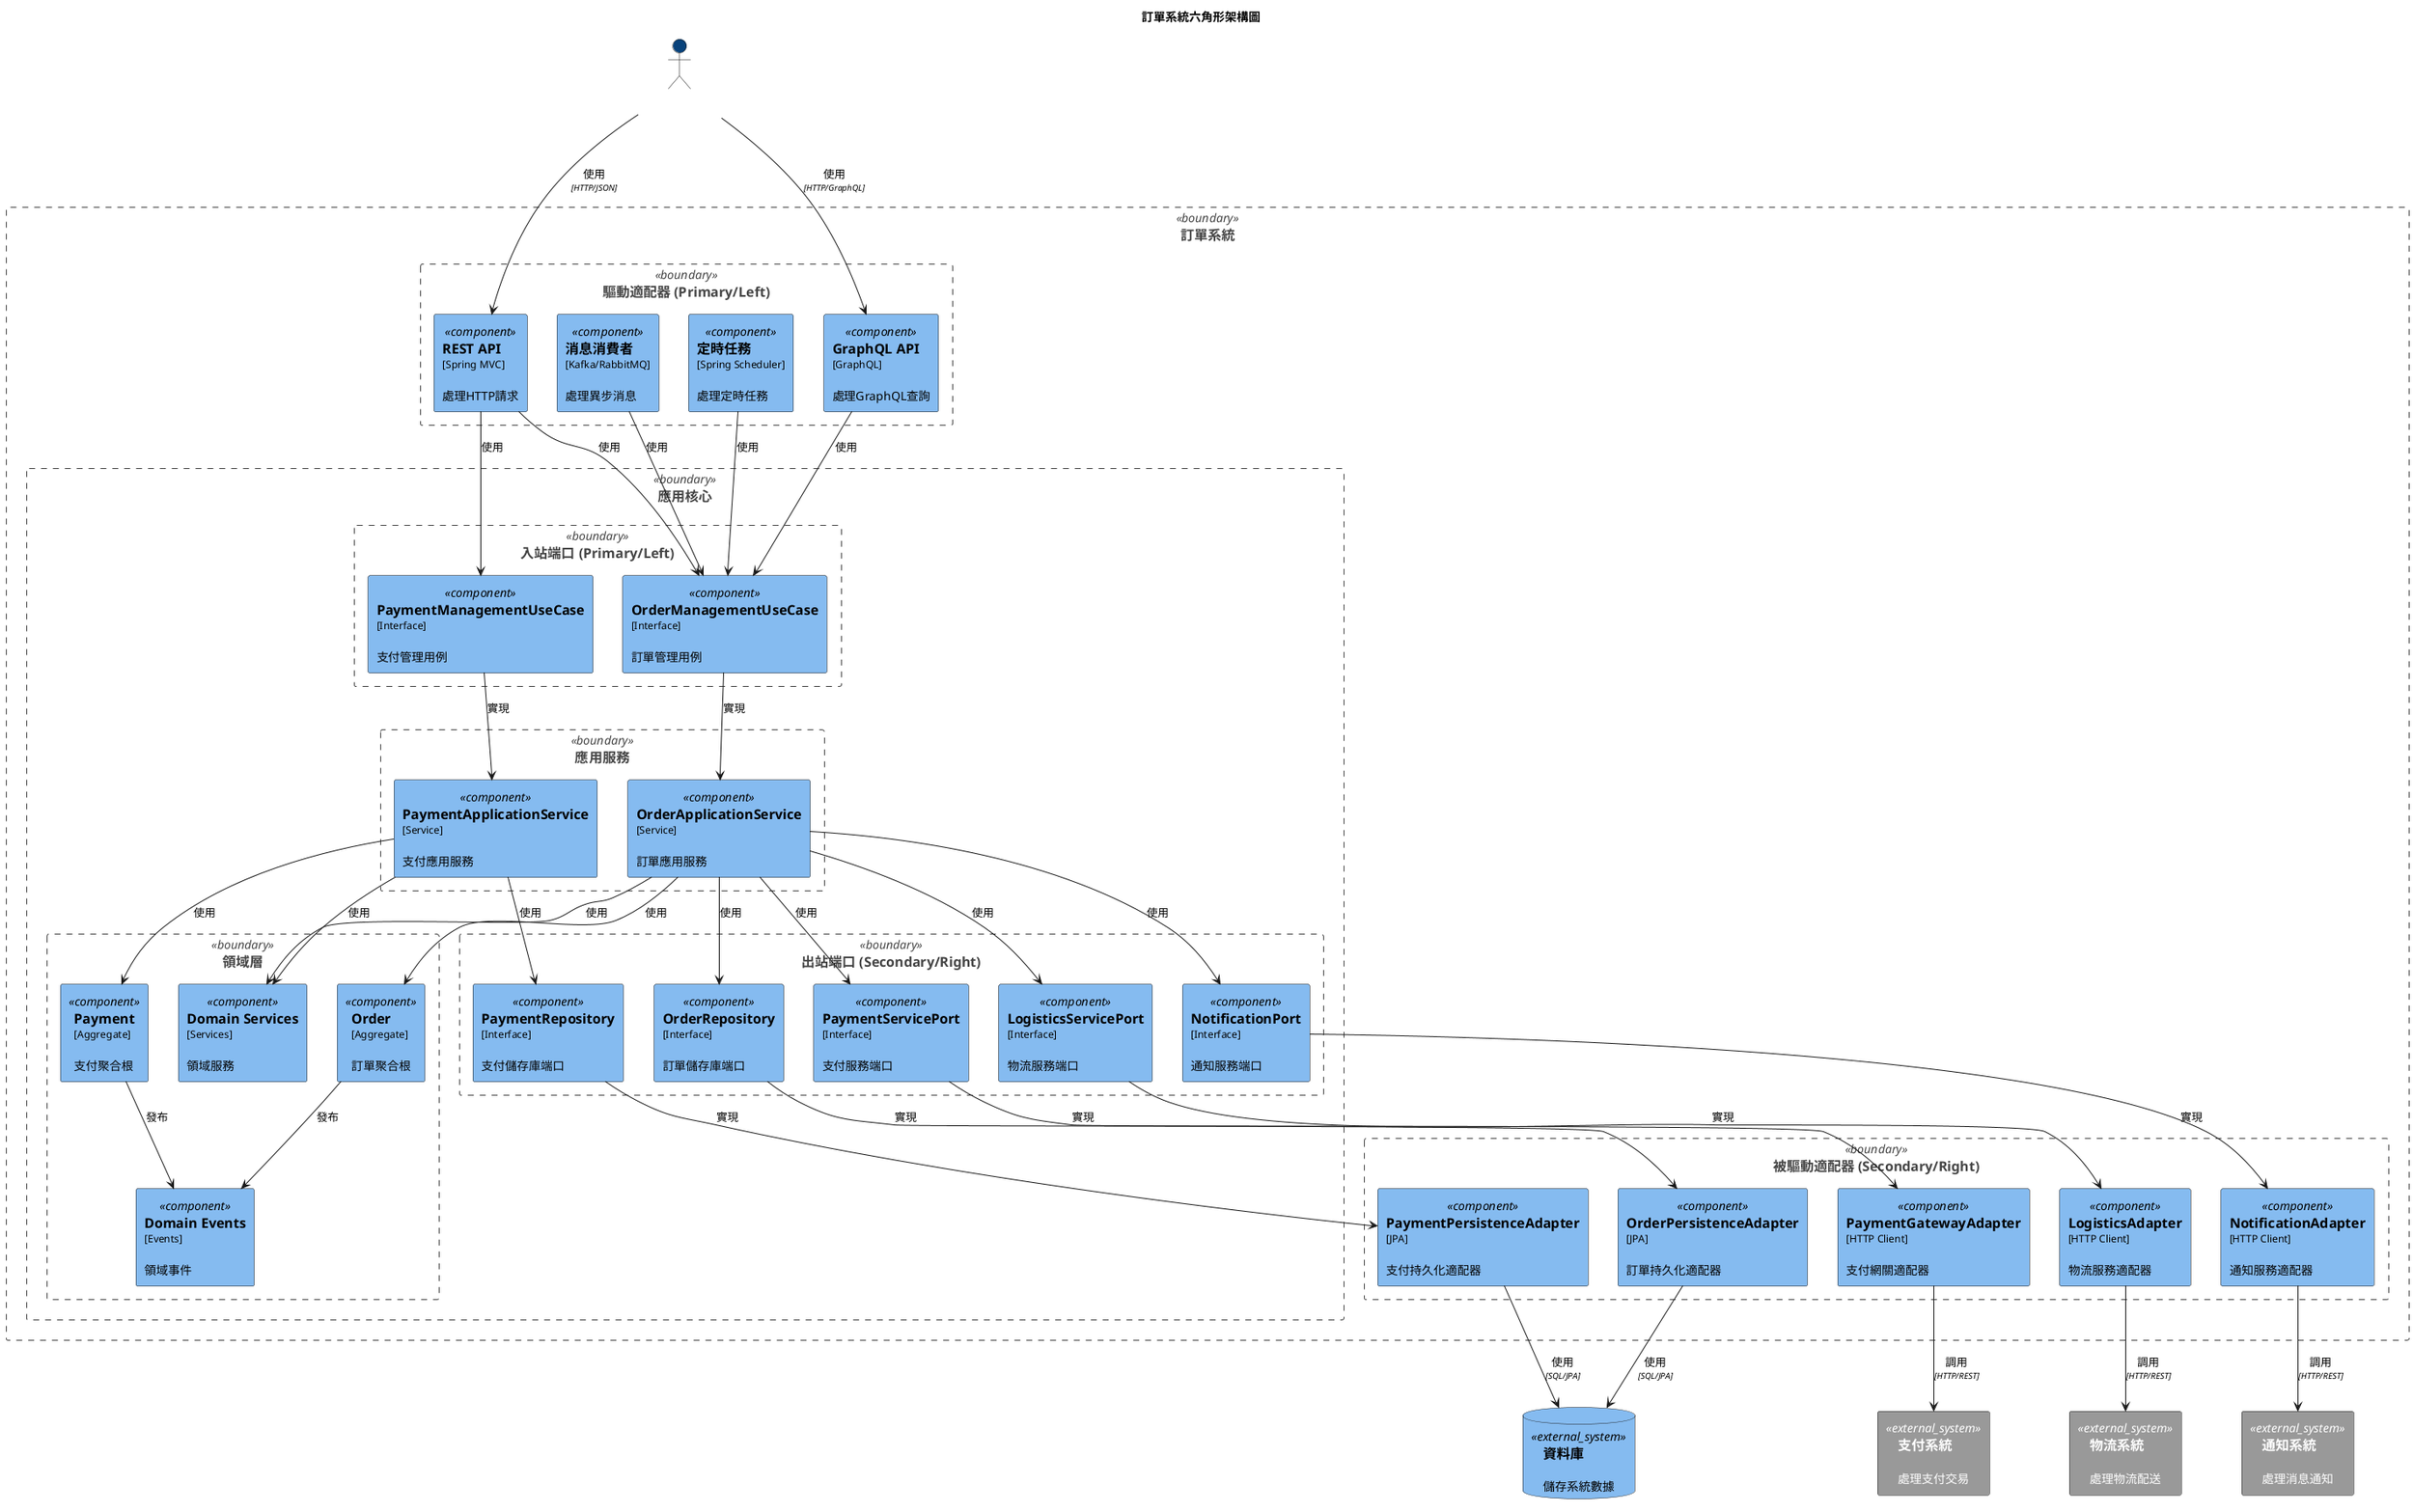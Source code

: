 @startuml 六角形架構圖

' C4 Model Definitions
!define LAYOUT_WITH_LEGEND
!define SHOW_PERSON_PORTRAIT

' C4 Element Styles
!define C4_COMPONENT_FONT_COLOR #000000
!define C4_COMPONENT_BG_COLOR #85BBF0
!define C4_CONTAINER_FONT_COLOR #000000
!define C4_CONTAINER_BG_COLOR #438DD5
!define C4_SYSTEM_FONT_COLOR #FFFFFF
!define C4_SYSTEM_BG_COLOR #1168BD
!define C4_PERSON_FONT_COLOR #FFFFFF
!define C4_PERSON_BG_COLOR #08427B
!define C4_BOUNDARY_COLOR #444444

' C4 Element Macros
!define Person(e_alias, e_label, e_descr) actor "==e_label\n\ne_descr" as e_alias
!define System_Boundary(e_alias, e_label) rectangle "==e_label" <<boundary>> as e_alias
!define Container_Boundary(e_alias, e_label) rectangle "==e_label" <<boundary>> as e_alias
!define Component(e_alias, e_label, e_techn, e_descr) rectangle "==e_label\n<size:12>[e_techn]</size>\n\ne_descr" <<component>> as e_alias
!define System_Ext(e_alias, e_label, e_descr) rectangle "==e_label\n\ne_descr" <<external_system>> as e_alias
!define SystemDb_Ext(e_alias, e_label, e_descr) database "==e_label\n\ne_descr" <<external_system>> as e_alias
!define Rel(e_from, e_to, e_label, e_techn) e_from --> e_to : "e_label\n//<size:10>[e_techn]</size>//"
!define Rel(e_from, e_to, e_label) e_from --> e_to : "e_label"

' Styling
skinparam rectangle {
    FontColor<<component>> C4_COMPONENT_FONT_COLOR
    BackgroundColor<<component>> C4_COMPONENT_BG_COLOR
    FontColor<<boundary>> #444444
    BorderColor<<boundary>> C4_BOUNDARY_COLOR
    BorderStyle<<boundary>> dashed
    FontColor<<external_system>> C4_SYSTEM_FONT_COLOR
    BackgroundColor<<external_system>> #999999
}

skinparam database {
    BackgroundColor C4_COMPONENT_BG_COLOR
}

skinparam actor {
    BackgroundColor C4_PERSON_BG_COLOR
    FontColor C4_PERSON_FONT_COLOR
}

title 訂單系統六角形架構圖

Person(customer, "客戶", "使用系統的用戶")

System_Boundary(system, "訂單系統") {
    ' 外部適配器 (驅動適配器)
    Container_Boundary(driving_adapters, "驅動適配器 (Primary/Left)") {
        Component(rest_api, "REST API", "Spring MVC", "處理HTTP請求")
        Component(graphql_api, "GraphQL API", "GraphQL", "處理GraphQL查詢")
        Component(message_consumer, "消息消費者", "Kafka/RabbitMQ", "處理異步消息")
        Component(scheduler, "定時任務", "Spring Scheduler", "處理定時任務")
    }
    
    ' 應用核心
    Container_Boundary(application_core, "應用核心") {
        ' 入站端口
        Container_Boundary(inbound_ports, "入站端口 (Primary/Left)") {
            Component(order_use_case, "OrderManagementUseCase", "Interface", "訂單管理用例")
            Component(payment_use_case, "PaymentManagementUseCase", "Interface", "支付管理用例")
        }
        
        ' 應用服務
        Container_Boundary(application_services, "應用服務") {
            Component(order_app_service, "OrderApplicationService", "Service", "訂單應用服務")
            Component(payment_app_service, "PaymentApplicationService", "Service", "支付應用服務")
        }
        
        ' 領域層
        Container_Boundary(domain_layer, "領域層") {
            Component(order_aggregate, "Order", "Aggregate", "訂單聚合根")
            Component(payment_aggregate, "Payment", "Aggregate", "支付聚合根")
            Component(domain_services, "Domain Services", "Services", "領域服務")
            Component(domain_events, "Domain Events", "Events", "領域事件")
        }
        
        ' 出站端口
        Container_Boundary(outbound_ports, "出站端口 (Secondary/Right)") {
            Component(order_repo_port, "OrderRepository", "Interface", "訂單儲存庫端口")
            Component(payment_repo_port, "PaymentRepository", "Interface", "支付儲存庫端口")
            Component(payment_service_port, "PaymentServicePort", "Interface", "支付服務端口")
            Component(logistics_service_port, "LogisticsServicePort", "Interface", "物流服務端口")
            Component(notification_port, "NotificationPort", "Interface", "通知服務端口")
        }
    }
    
    ' 外部適配器 (被驅動適配器)
    Container_Boundary(driven_adapters, "被驅動適配器 (Secondary/Right)") {
        Component(order_persistence, "OrderPersistenceAdapter", "JPA", "訂單持久化適配器")
        Component(payment_persistence, "PaymentPersistenceAdapter", "JPA", "支付持久化適配器")
        Component(payment_gateway, "PaymentGatewayAdapter", "HTTP Client", "支付網關適配器")
        Component(logistics_adapter, "LogisticsAdapter", "HTTP Client", "物流服務適配器")
        Component(notification_adapter, "NotificationAdapter", "HTTP Client", "通知服務適配器")
    }
}

' 外部系統
System_Ext(payment_system, "支付系統", "處理支付交易")
System_Ext(logistics_system, "物流系統", "處理物流配送")
System_Ext(notification_system, "通知系統", "處理消息通知")
SystemDb_Ext(database, "資料庫", "儲存系統數據")

' 關係連接
Rel(customer, rest_api, "使用", "HTTP/JSON")
Rel(customer, graphql_api, "使用", "HTTP/GraphQL")

' 驅動適配器與入站端口的關係
Rel(rest_api, order_use_case, "使用")
Rel(rest_api, payment_use_case, "使用")
Rel(graphql_api, order_use_case, "使用")
Rel(message_consumer, order_use_case, "使用")
Rel(scheduler, order_use_case, "使用")

' 入站端口與應用服務的關係
Rel(order_use_case, order_app_service, "實現")
Rel(payment_use_case, payment_app_service, "實現")

' 應用服務與領域層的關係
Rel(order_app_service, order_aggregate, "使用")
Rel(payment_app_service, payment_aggregate, "使用")
Rel(order_app_service, domain_services, "使用")
Rel(payment_app_service, domain_services, "使用")

' 領域層與出站端口的關係
Rel(order_aggregate, domain_events, "發布")
Rel(payment_aggregate, domain_events, "發布")
Rel(order_app_service, order_repo_port, "使用")
Rel(order_app_service, payment_service_port, "使用")
Rel(order_app_service, logistics_service_port, "使用")
Rel(order_app_service, notification_port, "使用")
Rel(payment_app_service, payment_repo_port, "使用")

' 出站端口與被驅動適配器的關係
Rel(order_repo_port, order_persistence, "實現")
Rel(payment_repo_port, payment_persistence, "實現")
Rel(payment_service_port, payment_gateway, "實現")
Rel(logistics_service_port, logistics_adapter, "實現")
Rel(notification_port, notification_adapter, "實現")

' 被驅動適配器與外部系統的關係
Rel(order_persistence, database, "使用", "SQL/JPA")
Rel(payment_persistence, database, "使用", "SQL/JPA")
Rel(payment_gateway, payment_system, "調用", "HTTP/REST")
Rel(logistics_adapter, logistics_system, "調用", "HTTP/REST")
Rel(notification_adapter, notification_system, "調用", "HTTP/REST")

@enduml